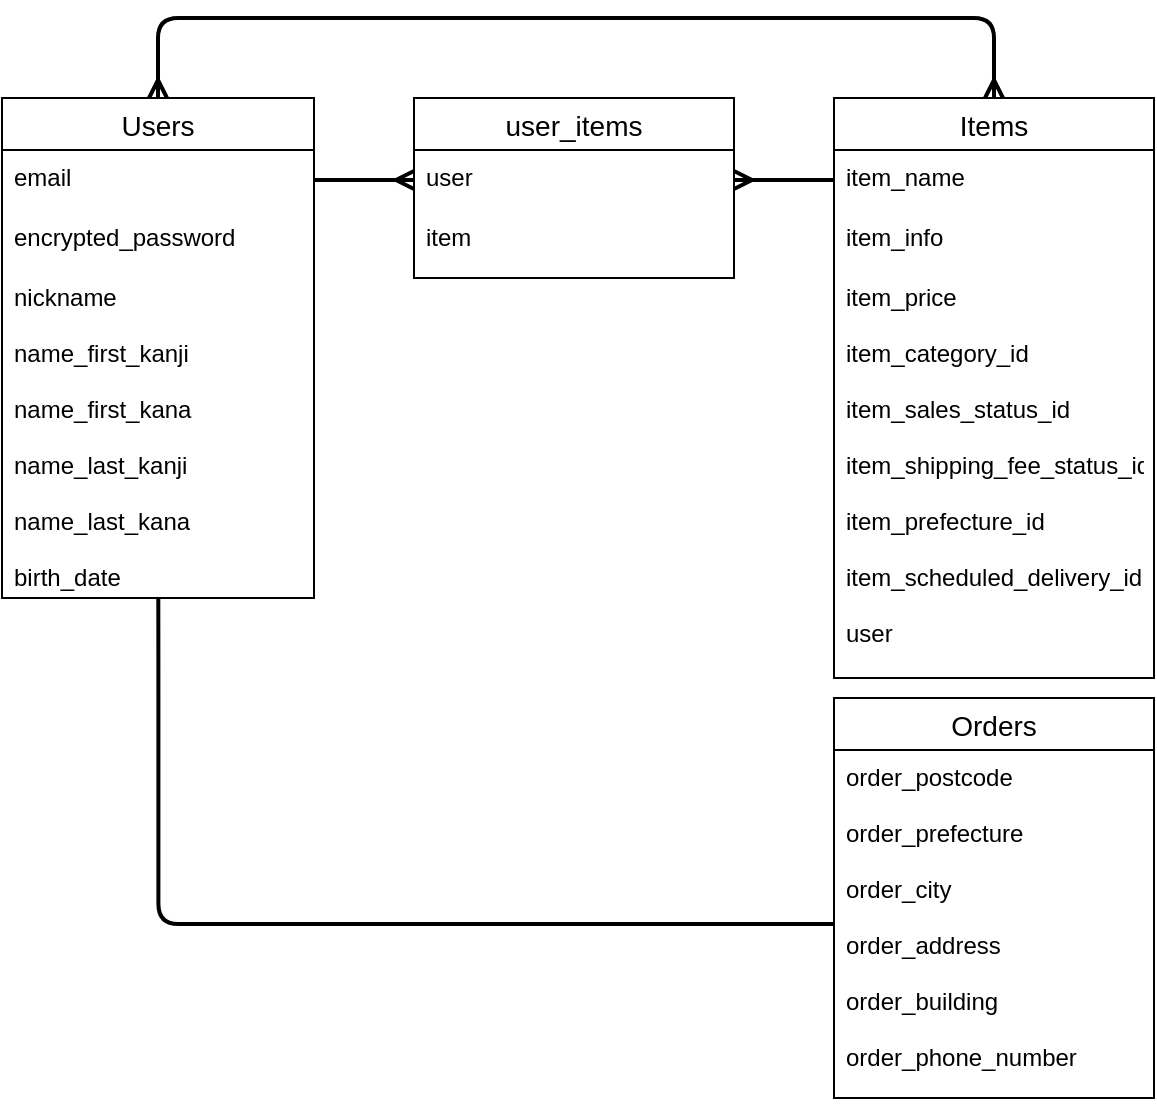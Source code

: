 <mxfile>
    <diagram id="AhWhQVyOmTqNJj8owZdH" name="ページ1">
        <mxGraphModel dx="748" dy="563" grid="1" gridSize="10" guides="1" tooltips="1" connect="1" arrows="1" fold="1" page="1" pageScale="1" pageWidth="827" pageHeight="1169" math="0" shadow="0">
            <root>
                <mxCell id="0"/>
                <mxCell id="1" parent="0"/>
                <mxCell id="42" value="Items" style="swimlane;fontStyle=0;childLayout=stackLayout;horizontal=1;startSize=26;horizontalStack=0;resizeParent=1;resizeParentMax=0;resizeLast=0;collapsible=1;marginBottom=0;align=center;fontSize=14;strokeColor=default;" parent="1" vertex="1">
                    <mxGeometry x="590" y="70" width="160" height="290" as="geometry"/>
                </mxCell>
                <mxCell id="43" value="item_name" style="text;strokeColor=none;fillColor=none;spacingLeft=4;spacingRight=4;overflow=hidden;rotatable=0;points=[[0,0.5],[1,0.5]];portConstraint=eastwest;fontSize=12;dashed=1;dashPattern=1 2;" parent="42" vertex="1">
                    <mxGeometry y="26" width="160" height="30" as="geometry"/>
                </mxCell>
                <mxCell id="44" value="item_info" style="text;strokeColor=none;fillColor=none;spacingLeft=4;spacingRight=4;overflow=hidden;rotatable=0;points=[[0,0.5],[1,0.5]];portConstraint=eastwest;fontSize=12;dashed=1;dashPattern=1 2;" parent="42" vertex="1">
                    <mxGeometry y="56" width="160" height="30" as="geometry"/>
                </mxCell>
                <mxCell id="45" value="item_price&#10;&#10;item_category_id&#10;&#10;item_sales_status_id&#10;&#10;item_shipping_fee_status_id&#10;&#10;item_prefecture_id&#10;&#10;item_scheduled_delivery_id&#10;&#10;user" style="text;strokeColor=none;fillColor=none;spacingLeft=4;spacingRight=4;overflow=hidden;rotatable=0;points=[[0,0.5],[1,0.5]];portConstraint=eastwest;fontSize=12;dashed=1;dashPattern=1 2;" parent="42" vertex="1">
                    <mxGeometry y="86" width="160" height="204" as="geometry"/>
                </mxCell>
                <mxCell id="63" style="edgeStyle=orthogonalEdgeStyle;html=1;entryX=0.5;entryY=0;entryDx=0;entryDy=0;endArrow=ERmany;endFill=0;startArrow=ERmany;startFill=0;strokeWidth=2;" edge="1" parent="1" source="46" target="42">
                    <mxGeometry relative="1" as="geometry">
                        <mxPoint x="252" y="30" as="targetPoint"/>
                        <Array as="points">
                            <mxPoint x="252" y="30"/>
                            <mxPoint x="670" y="30"/>
                        </Array>
                    </mxGeometry>
                </mxCell>
                <mxCell id="46" value="Users" style="swimlane;fontStyle=0;childLayout=stackLayout;horizontal=1;startSize=26;horizontalStack=0;resizeParent=1;resizeParentMax=0;resizeLast=0;collapsible=1;marginBottom=0;align=center;fontSize=14;strokeColor=default;" parent="1" vertex="1">
                    <mxGeometry x="174" y="70" width="156" height="250" as="geometry"/>
                </mxCell>
                <mxCell id="47" value="email" style="text;strokeColor=none;fillColor=none;spacingLeft=4;spacingRight=4;overflow=hidden;rotatable=0;points=[[0,0.5],[1,0.5]];portConstraint=eastwest;fontSize=12;dashed=1;dashPattern=1 2;" parent="46" vertex="1">
                    <mxGeometry y="26" width="156" height="30" as="geometry"/>
                </mxCell>
                <mxCell id="48" value="encrypted_password" style="text;strokeColor=none;fillColor=none;spacingLeft=4;spacingRight=4;overflow=hidden;rotatable=0;points=[[0,0.5],[1,0.5]];portConstraint=eastwest;fontSize=12;dashed=1;dashPattern=1 2;" parent="46" vertex="1">
                    <mxGeometry y="56" width="156" height="30" as="geometry"/>
                </mxCell>
                <mxCell id="49" value="nickname&#10;&#10;name_first_kanji&#10;&#10;name_first_kana&#10;&#10;name_last_kanji&#10;&#10;name_last_kana&#10;&#10;birth_date" style="text;strokeColor=none;fillColor=none;spacingLeft=4;spacingRight=4;overflow=hidden;rotatable=0;points=[[0,0.5],[1,0.5]];portConstraint=eastwest;fontSize=12;dashed=1;dashPattern=1 2;" parent="46" vertex="1">
                    <mxGeometry y="86" width="156" height="164" as="geometry"/>
                </mxCell>
                <mxCell id="54" style="edgeStyle=none;html=1;startArrow=none;startFill=0;endArrow=none;endFill=0;startSize=6;sourcePerimeterSpacing=7;" parent="1" edge="1">
                    <mxGeometry relative="1" as="geometry">
                        <mxPoint x="250" y="410" as="targetPoint"/>
                        <mxPoint x="250" y="410" as="sourcePoint"/>
                    </mxGeometry>
                </mxCell>
                <mxCell id="50" value="Orders" style="swimlane;fontStyle=0;childLayout=stackLayout;horizontal=1;startSize=26;horizontalStack=0;resizeParent=1;resizeParentMax=0;resizeLast=0;collapsible=1;marginBottom=0;align=center;fontSize=14;" parent="1" vertex="1">
                    <mxGeometry x="590" y="370" width="160" height="200" as="geometry"/>
                </mxCell>
                <mxCell id="53" value="order_postcode&#10;&#10;order_prefecture&#10;&#10;order_city&#10;&#10;order_address&#10;&#10;order_building&#10;&#10;order_phone_number" style="text;strokeColor=none;fillColor=none;spacingLeft=4;spacingRight=4;overflow=hidden;rotatable=0;points=[[0,0.5],[1,0.5]];portConstraint=eastwest;fontSize=12;" parent="50" vertex="1">
                    <mxGeometry y="26" width="160" height="174" as="geometry"/>
                </mxCell>
                <mxCell id="60" style="edgeStyle=none;html=1;entryX=1;entryY=0.5;entryDx=0;entryDy=0;strokeWidth=2;startArrow=ERmany;startFill=0;endArrow=none;endFill=0;startSize=6;sourcePerimeterSpacing=7;exitX=0;exitY=0.5;exitDx=0;exitDy=0;" parent="1" source="57" target="47" edge="1">
                    <mxGeometry relative="1" as="geometry"/>
                </mxCell>
                <mxCell id="56" value="user_items" style="swimlane;fontStyle=0;childLayout=stackLayout;horizontal=1;startSize=26;horizontalStack=0;resizeParent=1;resizeParentMax=0;resizeLast=0;collapsible=1;marginBottom=0;align=center;fontSize=14;" parent="1" vertex="1">
                    <mxGeometry x="380" y="70" width="160" height="90" as="geometry"/>
                </mxCell>
                <mxCell id="57" value="user" style="text;strokeColor=none;fillColor=none;spacingLeft=4;spacingRight=4;overflow=hidden;rotatable=0;points=[[0,0.5],[1,0.5]];portConstraint=eastwest;fontSize=12;" parent="56" vertex="1">
                    <mxGeometry y="26" width="160" height="30" as="geometry"/>
                </mxCell>
                <mxCell id="58" value="item" style="text;strokeColor=none;fillColor=none;spacingLeft=4;spacingRight=4;overflow=hidden;rotatable=0;points=[[0,0.5],[1,0.5]];portConstraint=eastwest;fontSize=12;" parent="56" vertex="1">
                    <mxGeometry y="56" width="160" height="34" as="geometry"/>
                </mxCell>
                <mxCell id="61" style="edgeStyle=none;html=1;entryX=1;entryY=0.5;entryDx=0;entryDy=0;strokeWidth=2;startArrow=none;startFill=0;endArrow=ERmany;endFill=0;startSize=6;sourcePerimeterSpacing=7;exitX=0;exitY=0.5;exitDx=0;exitDy=0;" parent="1" source="43" target="57" edge="1">
                    <mxGeometry relative="1" as="geometry"/>
                </mxCell>
                <mxCell id="62" style="edgeStyle=orthogonalEdgeStyle;html=1;strokeWidth=2;startArrow=none;startFill=0;endArrow=none;endFill=0;startSize=6;sourcePerimeterSpacing=7;entryX=0.501;entryY=1.002;entryDx=0;entryDy=0;entryPerimeter=0;exitX=0;exitY=0.5;exitDx=0;exitDy=0;" parent="1" source="53" target="49" edge="1">
                    <mxGeometry relative="1" as="geometry">
                        <mxPoint x="250" y="358" as="targetPoint"/>
                    </mxGeometry>
                </mxCell>
            </root>
        </mxGraphModel>
    </diagram>
    <diagram id="KPm9LuanJHEbf-Q-AQ0O" name="ページ2">
        <mxGraphModel grid="1" page="1" gridSize="10" guides="1" tooltips="1" connect="1" arrows="1" fold="1" pageScale="1" pageWidth="827" pageHeight="1169" math="0" shadow="0">
            <root>
                <mxCell id="0"/>
                <mxCell id="1" parent="0"/>
            </root>
        </mxGraphModel>
    </diagram>
</mxfile>